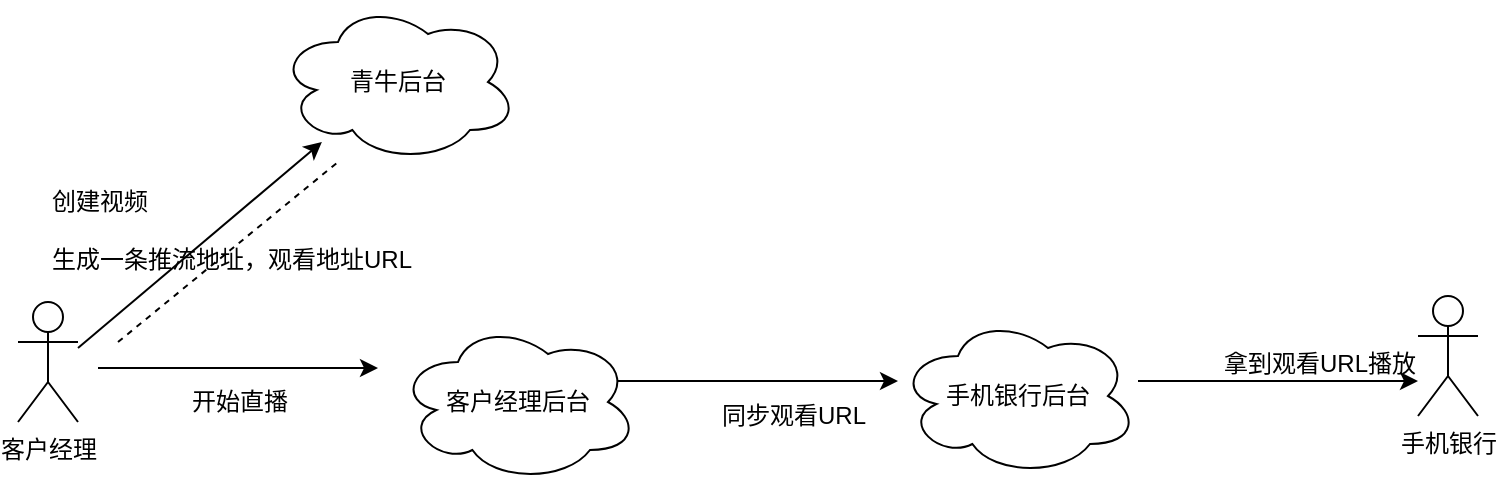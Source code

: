 <mxfile version="10.7.4" type="github"><diagram id="hXZm53825HcDSUrqo4Mp" name="Page-1"><mxGraphModel dx="1080" dy="401" grid="1" gridSize="10" guides="1" tooltips="1" connect="1" arrows="1" fold="1" page="1" pageScale="1" pageWidth="827" pageHeight="1169" math="0" shadow="0"><root><mxCell id="0"/><mxCell id="1" parent="0"/><mxCell id="KYyCTADR7SHETkgZic8A-2" value="客户经理" style="shape=umlActor;verticalLabelPosition=bottom;labelBackgroundColor=#ffffff;verticalAlign=top;html=1;outlineConnect=0;" vertex="1" parent="1"><mxGeometry x="80" y="300" width="30" height="60" as="geometry"/></mxCell><mxCell id="KYyCTADR7SHETkgZic8A-3" value="青牛后台" style="ellipse;shape=cloud;whiteSpace=wrap;html=1;" vertex="1" parent="1"><mxGeometry x="210" y="150" width="120" height="80" as="geometry"/></mxCell><mxCell id="KYyCTADR7SHETkgZic8A-4" value="客户经理后台" style="ellipse;shape=cloud;whiteSpace=wrap;html=1;" vertex="1" parent="1"><mxGeometry x="270" y="310" width="120" height="80" as="geometry"/></mxCell><mxCell id="KYyCTADR7SHETkgZic8A-5" value="手机银行后台" style="ellipse;shape=cloud;whiteSpace=wrap;html=1;" vertex="1" parent="1"><mxGeometry x="520" y="307" width="120" height="80" as="geometry"/></mxCell><mxCell id="E1U180uFMSddZSdRsLvN-3" value="" style="endArrow=classic;html=1;entryX=0.183;entryY=0.875;entryDx=0;entryDy=0;entryPerimeter=0;" edge="1" parent="1" target="KYyCTADR7SHETkgZic8A-3"><mxGeometry width="50" height="50" relative="1" as="geometry"><mxPoint x="110" y="323" as="sourcePoint"/><mxPoint x="180" y="300" as="targetPoint"/></mxGeometry></mxCell><mxCell id="E1U180uFMSddZSdRsLvN-4" value="创建视频&lt;br&gt;&lt;br&gt;生成一条推流地址，观看地址URL" style="text;html=1;resizable=0;points=[];autosize=1;align=left;verticalAlign=top;spacingTop=-4;" vertex="1" parent="1"><mxGeometry x="95" y="240" width="200" height="40" as="geometry"/></mxCell><mxCell id="E1U180uFMSddZSdRsLvN-5" value="" style="endArrow=classic;html=1;" edge="1" parent="1"><mxGeometry width="50" height="50" relative="1" as="geometry"><mxPoint x="120" y="333" as="sourcePoint"/><mxPoint x="260" y="333" as="targetPoint"/></mxGeometry></mxCell><mxCell id="E1U180uFMSddZSdRsLvN-6" value="开始直播" style="text;html=1;resizable=0;points=[];autosize=1;align=left;verticalAlign=top;spacingTop=-4;" vertex="1" parent="1"><mxGeometry x="165" y="340" width="60" height="20" as="geometry"/></mxCell><mxCell id="E1U180uFMSddZSdRsLvN-7" value="" style="endArrow=classic;html=1;" edge="1" parent="1"><mxGeometry width="50" height="50" relative="1" as="geometry"><mxPoint x="380" y="339.5" as="sourcePoint"/><mxPoint x="520" y="339.5" as="targetPoint"/></mxGeometry></mxCell><mxCell id="E1U180uFMSddZSdRsLvN-8" value="同步观看URL" style="text;html=1;resizable=0;points=[];autosize=1;align=left;verticalAlign=top;spacingTop=-4;" vertex="1" parent="1"><mxGeometry x="430" y="347" width="90" height="20" as="geometry"/></mxCell><mxCell id="E1U180uFMSddZSdRsLvN-9" value="手机银行" style="shape=umlActor;verticalLabelPosition=bottom;labelBackgroundColor=#ffffff;verticalAlign=top;html=1;outlineConnect=0;" vertex="1" parent="1"><mxGeometry x="780" y="297" width="30" height="60" as="geometry"/></mxCell><mxCell id="E1U180uFMSddZSdRsLvN-10" value="" style="endArrow=classic;html=1;" edge="1" parent="1"><mxGeometry width="50" height="50" relative="1" as="geometry"><mxPoint x="640" y="339.5" as="sourcePoint"/><mxPoint x="780" y="339.5" as="targetPoint"/></mxGeometry></mxCell><mxCell id="E1U180uFMSddZSdRsLvN-11" value="拿到观看URL播放" style="text;html=1;resizable=0;points=[];autosize=1;align=left;verticalAlign=top;spacingTop=-4;" vertex="1" parent="1"><mxGeometry x="681" y="321" width="110" height="20" as="geometry"/></mxCell><mxCell id="E1U180uFMSddZSdRsLvN-12" value="" style="endArrow=none;dashed=1;html=1;" edge="1" parent="1"><mxGeometry width="50" height="50" relative="1" as="geometry"><mxPoint x="130" y="320" as="sourcePoint"/><mxPoint x="240" y="230" as="targetPoint"/></mxGeometry></mxCell></root></mxGraphModel></diagram><diagram id="T7qQnKr3uZ0sJvI0eOZ4" name="Page-2"><mxGraphModel dx="1080" dy="401" grid="1" gridSize="10" guides="1" tooltips="1" connect="1" arrows="1" fold="1" page="1" pageScale="1" pageWidth="827" pageHeight="1169" math="0" shadow="0"><root><mxCell id="7ugUntOK2O3cTJrhUCW1-0"/><mxCell id="7ugUntOK2O3cTJrhUCW1-1" parent="7ugUntOK2O3cTJrhUCW1-0"/></root></mxGraphModel></diagram></mxfile>